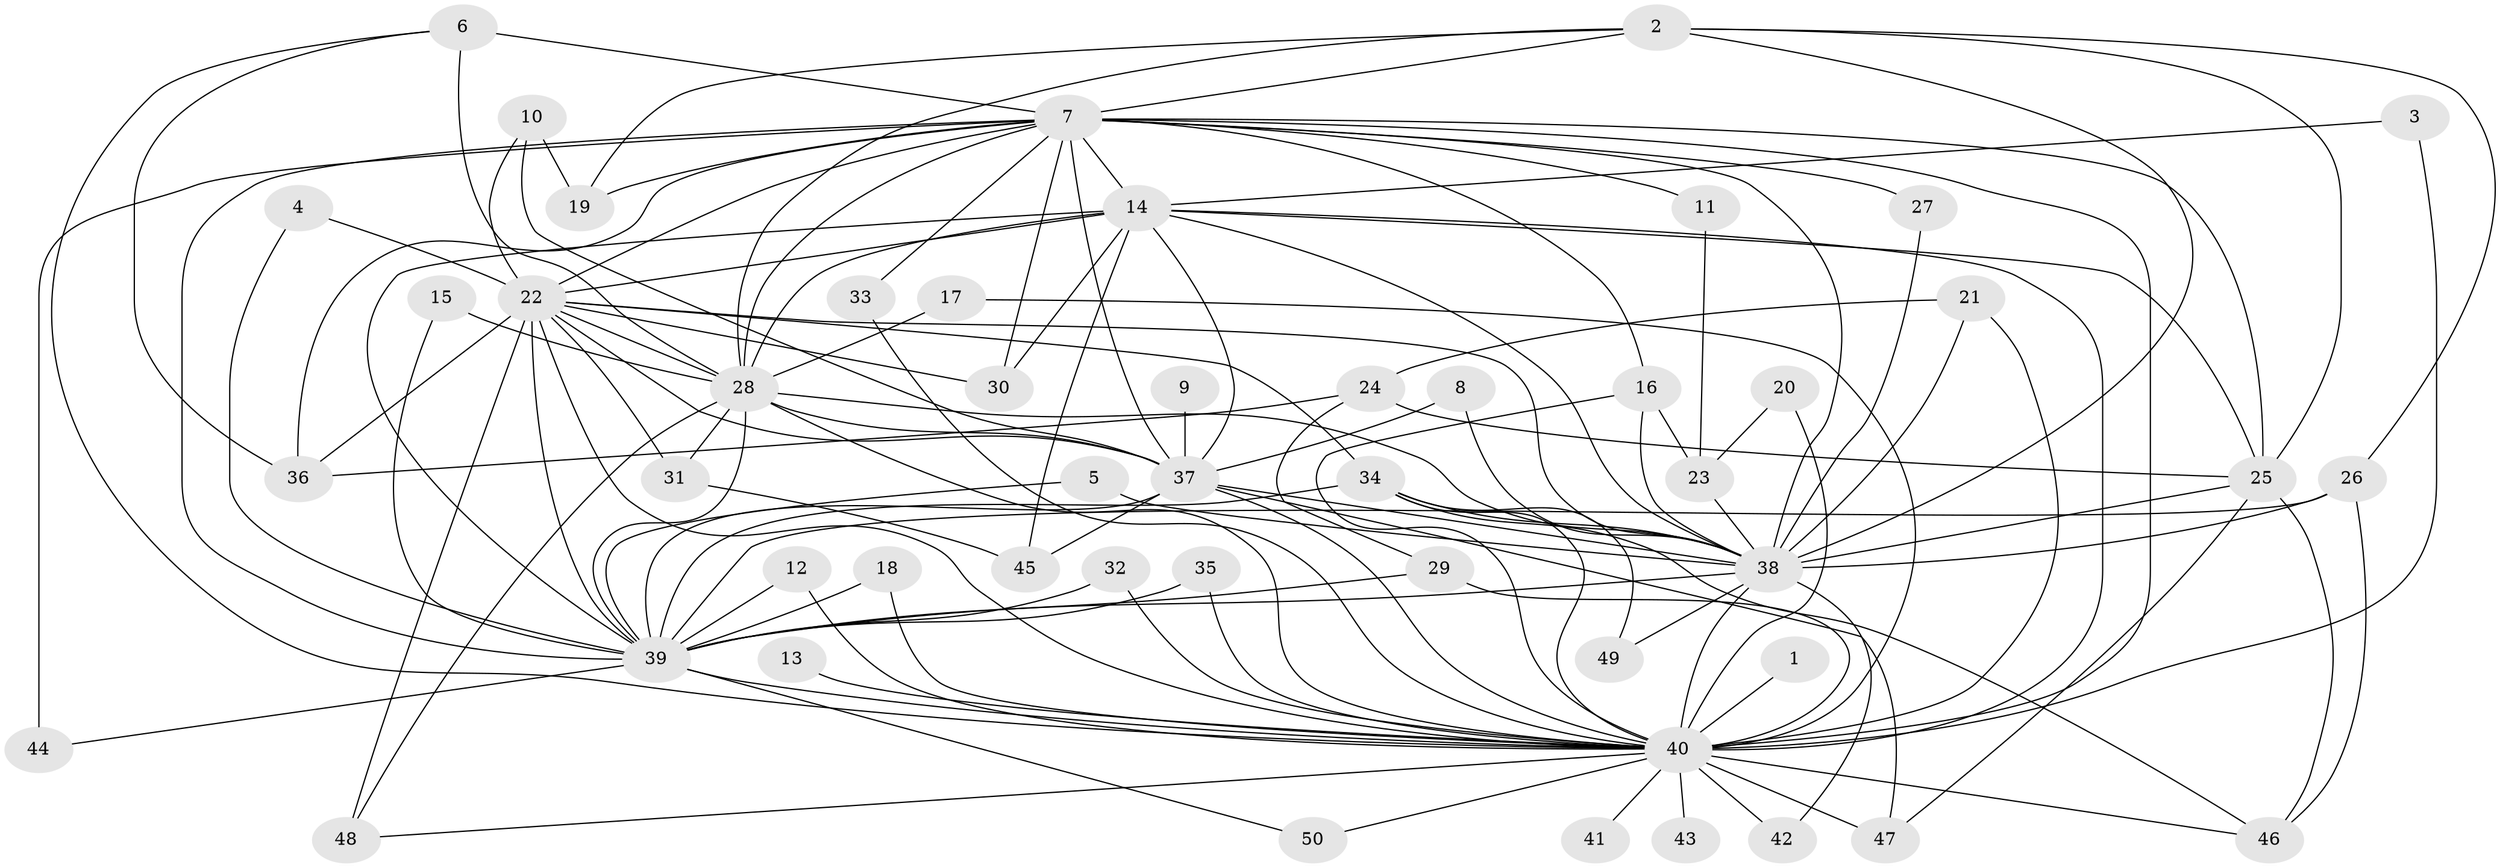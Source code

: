 // original degree distribution, {15: 0.020202020202020204, 26: 0.010101010101010102, 16: 0.010101010101010102, 21: 0.010101010101010102, 22: 0.020202020202020204, 19: 0.010101010101010102, 42: 0.010101010101010102, 18: 0.010101010101010102, 3: 0.1919191919191919, 2: 0.5757575757575758, 4: 0.10101010101010101, 6: 0.020202020202020204, 7: 0.010101010101010102}
// Generated by graph-tools (version 1.1) at 2025/01/03/09/25 03:01:16]
// undirected, 50 vertices, 125 edges
graph export_dot {
graph [start="1"]
  node [color=gray90,style=filled];
  1;
  2;
  3;
  4;
  5;
  6;
  7;
  8;
  9;
  10;
  11;
  12;
  13;
  14;
  15;
  16;
  17;
  18;
  19;
  20;
  21;
  22;
  23;
  24;
  25;
  26;
  27;
  28;
  29;
  30;
  31;
  32;
  33;
  34;
  35;
  36;
  37;
  38;
  39;
  40;
  41;
  42;
  43;
  44;
  45;
  46;
  47;
  48;
  49;
  50;
  1 -- 40 [weight=1.0];
  2 -- 7 [weight=1.0];
  2 -- 19 [weight=1.0];
  2 -- 25 [weight=1.0];
  2 -- 26 [weight=1.0];
  2 -- 28 [weight=1.0];
  2 -- 38 [weight=1.0];
  3 -- 14 [weight=1.0];
  3 -- 40 [weight=2.0];
  4 -- 22 [weight=1.0];
  4 -- 39 [weight=1.0];
  5 -- 38 [weight=1.0];
  5 -- 39 [weight=1.0];
  6 -- 7 [weight=1.0];
  6 -- 28 [weight=2.0];
  6 -- 36 [weight=1.0];
  6 -- 40 [weight=1.0];
  7 -- 11 [weight=1.0];
  7 -- 14 [weight=2.0];
  7 -- 16 [weight=1.0];
  7 -- 19 [weight=1.0];
  7 -- 22 [weight=2.0];
  7 -- 25 [weight=1.0];
  7 -- 27 [weight=2.0];
  7 -- 28 [weight=3.0];
  7 -- 30 [weight=1.0];
  7 -- 33 [weight=1.0];
  7 -- 36 [weight=1.0];
  7 -- 37 [weight=5.0];
  7 -- 38 [weight=4.0];
  7 -- 39 [weight=4.0];
  7 -- 40 [weight=3.0];
  7 -- 44 [weight=2.0];
  8 -- 37 [weight=1.0];
  8 -- 38 [weight=1.0];
  9 -- 37 [weight=1.0];
  10 -- 19 [weight=1.0];
  10 -- 22 [weight=1.0];
  10 -- 37 [weight=1.0];
  11 -- 23 [weight=1.0];
  12 -- 39 [weight=1.0];
  12 -- 40 [weight=1.0];
  13 -- 40 [weight=1.0];
  14 -- 22 [weight=2.0];
  14 -- 25 [weight=1.0];
  14 -- 28 [weight=2.0];
  14 -- 30 [weight=1.0];
  14 -- 37 [weight=1.0];
  14 -- 38 [weight=2.0];
  14 -- 39 [weight=1.0];
  14 -- 40 [weight=1.0];
  14 -- 45 [weight=1.0];
  15 -- 28 [weight=1.0];
  15 -- 39 [weight=1.0];
  16 -- 23 [weight=1.0];
  16 -- 38 [weight=1.0];
  16 -- 40 [weight=1.0];
  17 -- 28 [weight=1.0];
  17 -- 40 [weight=1.0];
  18 -- 39 [weight=1.0];
  18 -- 40 [weight=1.0];
  20 -- 23 [weight=1.0];
  20 -- 40 [weight=1.0];
  21 -- 24 [weight=1.0];
  21 -- 38 [weight=1.0];
  21 -- 40 [weight=1.0];
  22 -- 28 [weight=2.0];
  22 -- 30 [weight=1.0];
  22 -- 31 [weight=1.0];
  22 -- 34 [weight=1.0];
  22 -- 36 [weight=1.0];
  22 -- 37 [weight=1.0];
  22 -- 38 [weight=2.0];
  22 -- 39 [weight=1.0];
  22 -- 40 [weight=1.0];
  22 -- 48 [weight=2.0];
  23 -- 38 [weight=3.0];
  24 -- 25 [weight=1.0];
  24 -- 29 [weight=1.0];
  24 -- 36 [weight=1.0];
  25 -- 38 [weight=1.0];
  25 -- 46 [weight=1.0];
  25 -- 47 [weight=1.0];
  26 -- 38 [weight=1.0];
  26 -- 39 [weight=2.0];
  26 -- 46 [weight=1.0];
  27 -- 38 [weight=1.0];
  28 -- 31 [weight=1.0];
  28 -- 37 [weight=1.0];
  28 -- 38 [weight=2.0];
  28 -- 39 [weight=2.0];
  28 -- 40 [weight=1.0];
  28 -- 48 [weight=2.0];
  29 -- 39 [weight=1.0];
  29 -- 40 [weight=1.0];
  31 -- 45 [weight=1.0];
  32 -- 39 [weight=1.0];
  32 -- 40 [weight=2.0];
  33 -- 40 [weight=1.0];
  34 -- 38 [weight=2.0];
  34 -- 39 [weight=1.0];
  34 -- 40 [weight=1.0];
  34 -- 46 [weight=1.0];
  34 -- 49 [weight=1.0];
  35 -- 39 [weight=1.0];
  35 -- 40 [weight=2.0];
  37 -- 38 [weight=2.0];
  37 -- 39 [weight=1.0];
  37 -- 40 [weight=1.0];
  37 -- 45 [weight=1.0];
  37 -- 47 [weight=1.0];
  38 -- 39 [weight=3.0];
  38 -- 40 [weight=3.0];
  38 -- 42 [weight=1.0];
  38 -- 49 [weight=2.0];
  39 -- 40 [weight=1.0];
  39 -- 44 [weight=1.0];
  39 -- 50 [weight=1.0];
  40 -- 41 [weight=1.0];
  40 -- 42 [weight=1.0];
  40 -- 43 [weight=1.0];
  40 -- 46 [weight=1.0];
  40 -- 47 [weight=2.0];
  40 -- 48 [weight=1.0];
  40 -- 50 [weight=1.0];
}
